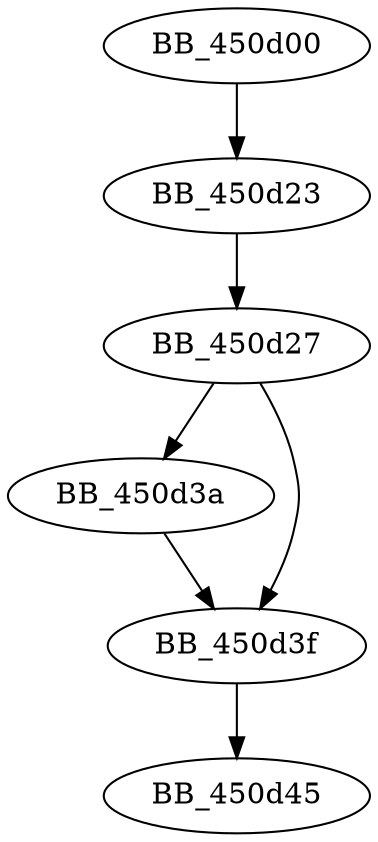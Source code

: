 DiGraph sub_450D00{
BB_450d00->BB_450d23
BB_450d23->BB_450d27
BB_450d27->BB_450d3a
BB_450d27->BB_450d3f
BB_450d3a->BB_450d3f
BB_450d3f->BB_450d45
}
